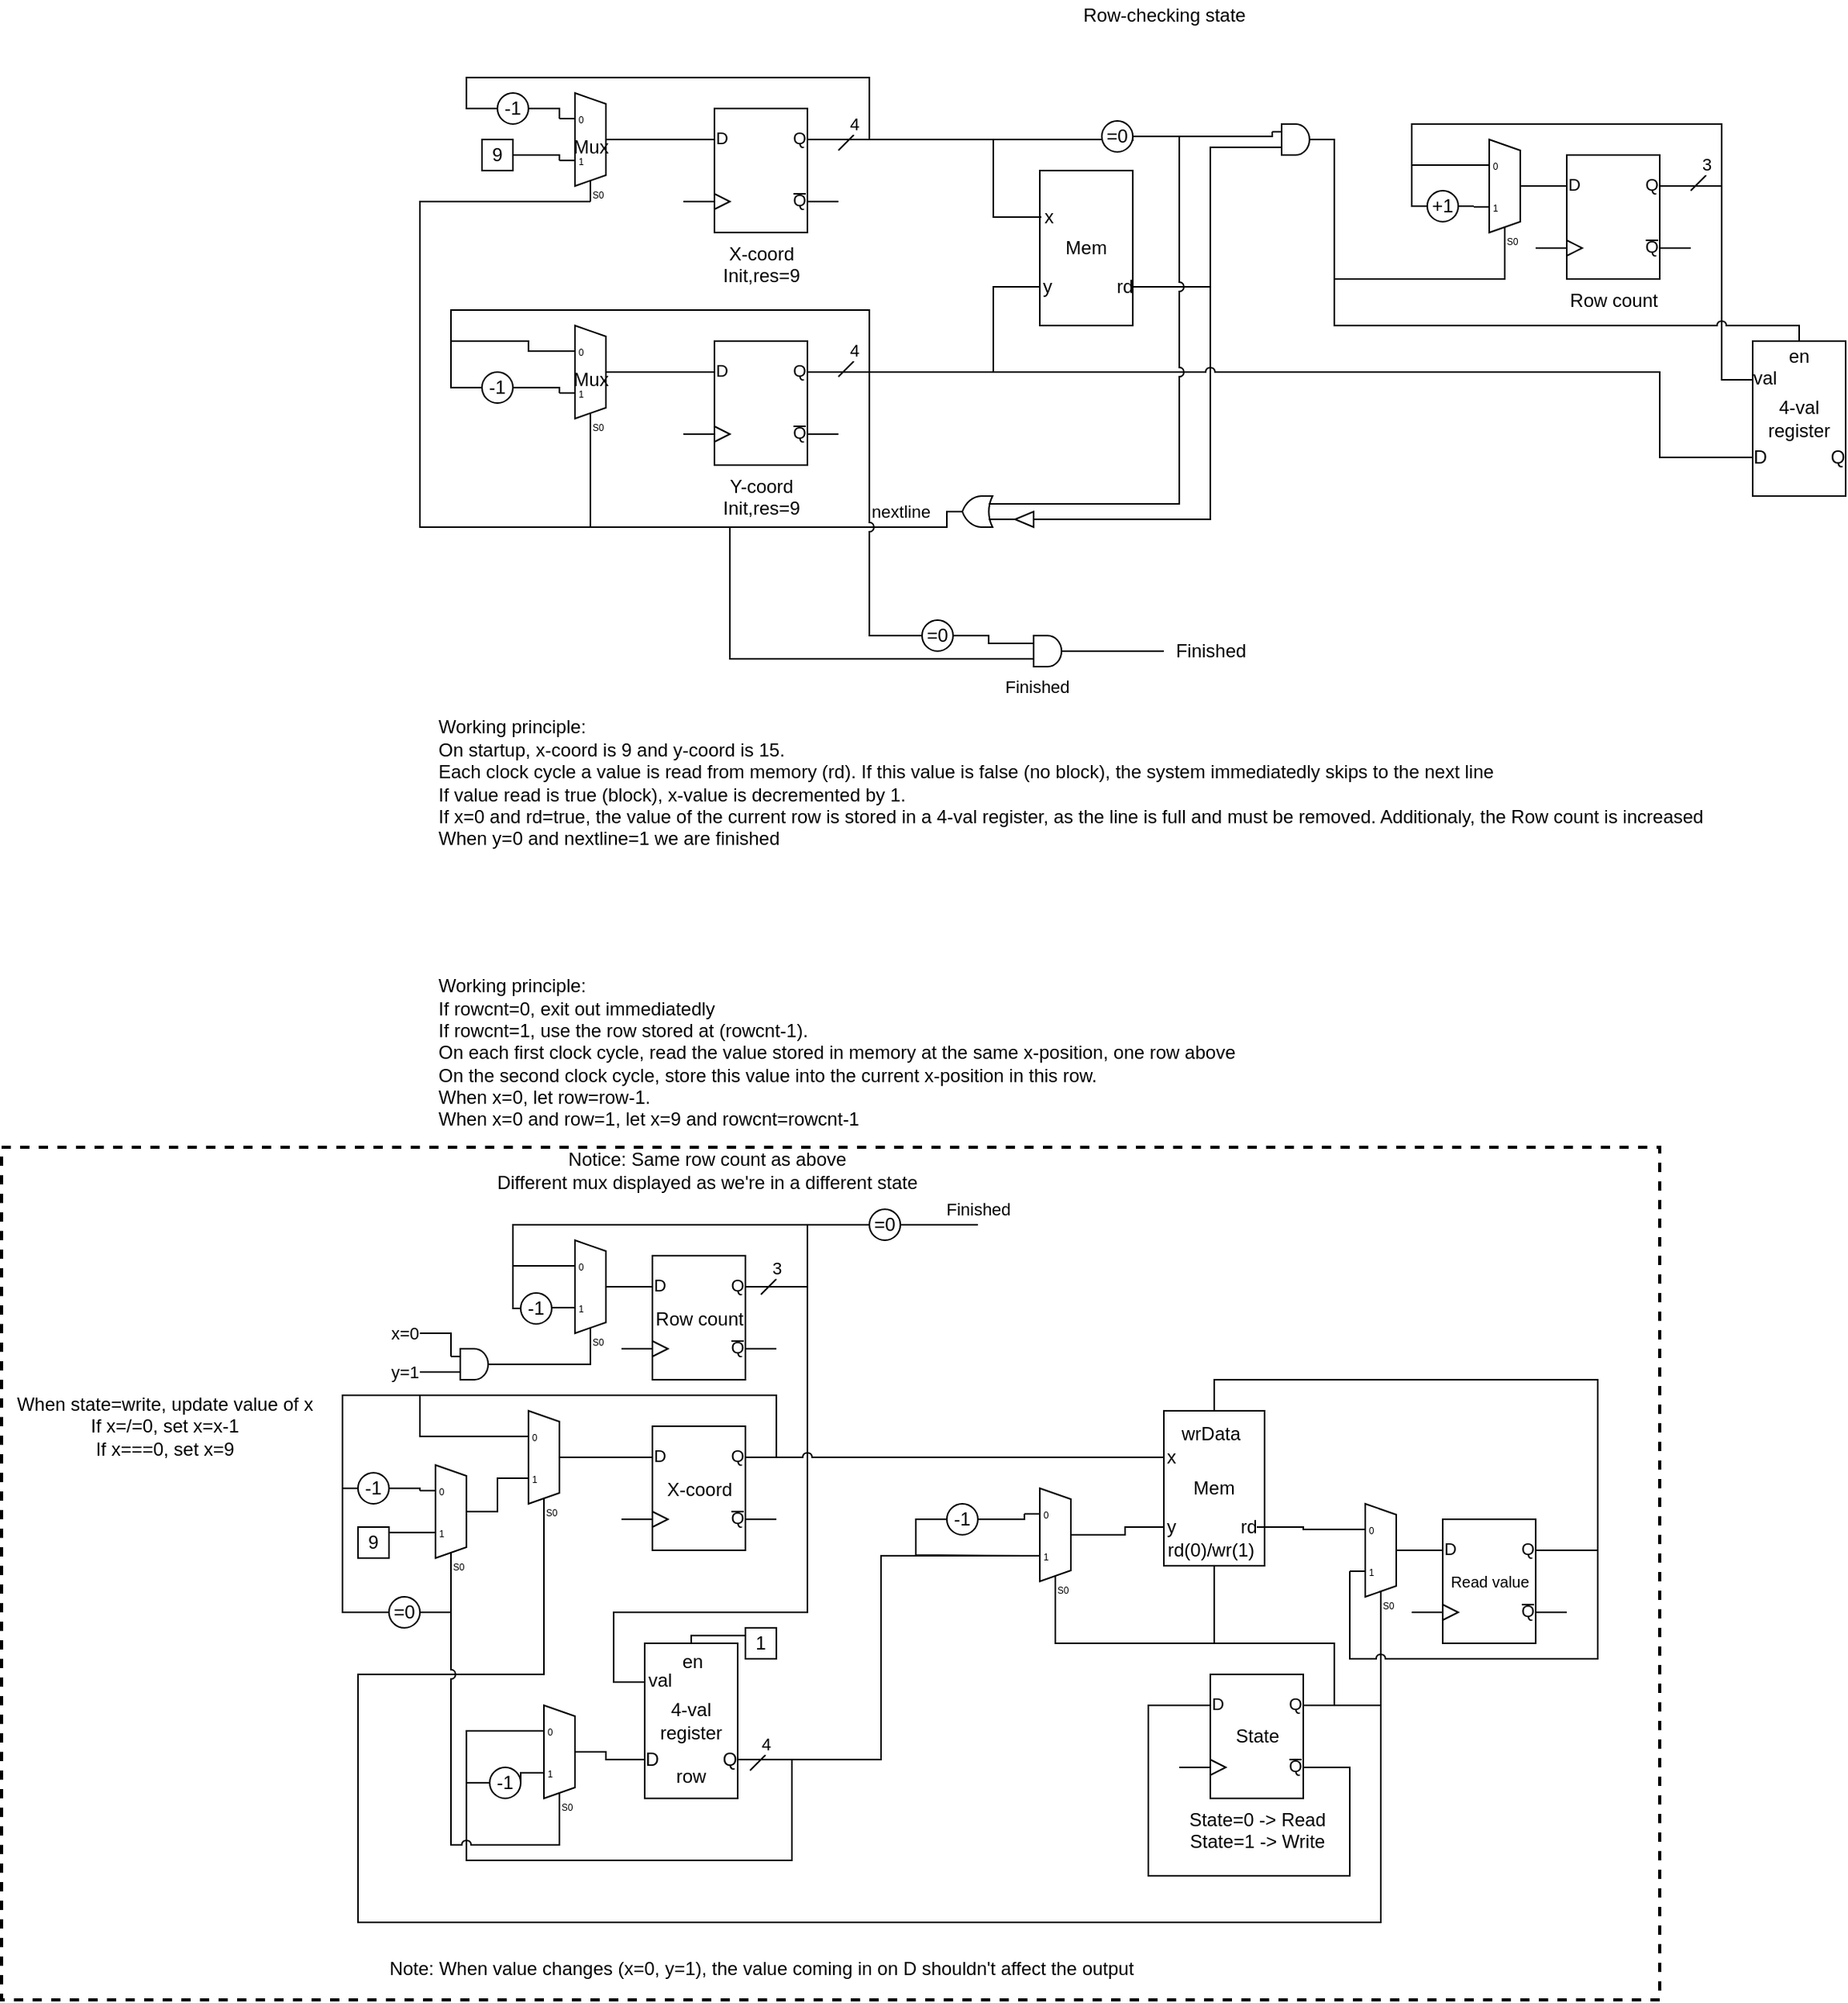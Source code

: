 <mxfile version="12.9.13" type="device"><diagram id="EBA3OA3KC44Z2E_dXiKo" name="Page-1"><mxGraphModel dx="1420" dy="370" grid="1" gridSize="10" guides="1" tooltips="1" connect="1" arrows="1" fold="1" page="1" pageScale="1" pageWidth="827" pageHeight="1169" background="none" math="0" shadow="0"><root><mxCell id="0"/><mxCell id="1" parent="0"/><mxCell id="ba6ku560ZvUNwj6pc6uE-48" style="edgeStyle=orthogonalEdgeStyle;rounded=0;orthogonalLoop=1;jettySize=auto;html=1;endArrow=none;endFill=0;entryX=1;entryY=0.5;entryDx=0;entryDy=0;exitX=0;exitY=0.5;exitDx=0;exitDy=0;jumpStyle=arc;" edge="1" parent="1" source="ba6ku560ZvUNwj6pc6uE-228" target="ba6ku560ZvUNwj6pc6uE-29"><mxGeometry relative="1" as="geometry"><mxPoint x="570" y="240" as="targetPoint"/><mxPoint x="480" y="375" as="sourcePoint"/><Array as="points"><mxPoint x="580" y="385"/><mxPoint x="580" y="235"/></Array></mxGeometry></mxCell><mxCell id="ba6ku560ZvUNwj6pc6uE-75" style="edgeStyle=orthogonalEdgeStyle;rounded=0;jumpStyle=arc;orthogonalLoop=1;jettySize=auto;html=1;exitX=0;exitY=0.5;exitDx=0;exitDy=0;entryX=1;entryY=0.25;entryDx=0;entryDy=0;entryPerimeter=0;endArrow=none;endFill=0;" edge="1" parent="1" source="ba6ku560ZvUNwj6pc6uE-106" target="ba6ku560ZvUNwj6pc6uE-2"><mxGeometry relative="1" as="geometry"><mxPoint x="710" y="290" as="sourcePoint"/><Array as="points"><mxPoint x="870" y="345"/><mxPoint x="870" y="290"/></Array></mxGeometry></mxCell><mxCell id="ba6ku560ZvUNwj6pc6uE-226" value="" style="rounded=0;whiteSpace=wrap;html=1;shadow=0;strokeColor=#000000;strokeWidth=2;fillColor=none;dashed=1;perimeterSpacing=0;" vertex="1" parent="1"><mxGeometry x="-200" y="790" width="1070" height="550" as="geometry"/></mxCell><mxCell id="ba6ku560ZvUNwj6pc6uE-214" style="edgeStyle=orthogonalEdgeStyle;rounded=0;jumpStyle=arc;orthogonalLoop=1;jettySize=auto;html=1;exitX=0;exitY=0.193;exitDx=0;exitDy=3;exitPerimeter=0;entryX=1;entryY=0.5;entryDx=0;entryDy=0;endArrow=none;endFill=0;" edge="1" parent="1" source="ba6ku560ZvUNwj6pc6uE-169" target="ba6ku560ZvUNwj6pc6uE-122"><mxGeometry relative="1" as="geometry"><Array as="points"><mxPoint x="100" y="1167"/><mxPoint x="100" y="1250"/><mxPoint x="310" y="1250"/><mxPoint x="310" y="1185"/></Array></mxGeometry></mxCell><mxCell id="ba6ku560ZvUNwj6pc6uE-109" style="edgeStyle=orthogonalEdgeStyle;rounded=0;jumpStyle=arc;orthogonalLoop=1;jettySize=auto;html=1;exitX=1;exitY=0.25;exitDx=0;exitDy=0;exitPerimeter=0;entryX=0;entryY=0.25;entryDx=0;entryDy=0;endArrow=none;endFill=0;" edge="1" parent="1" source="ba6ku560ZvUNwj6pc6uE-89" target="ba6ku560ZvUNwj6pc6uE-102"><mxGeometry relative="1" as="geometry"/></mxCell><mxCell id="ba6ku560ZvUNwj6pc6uE-11" style="edgeStyle=orthogonalEdgeStyle;rounded=0;orthogonalLoop=1;jettySize=auto;html=1;exitX=1;exitY=0.25;exitDx=0;exitDy=0;exitPerimeter=0;entryX=0;entryY=0.5;entryDx=0;entryDy=0;endArrow=none;endFill=0;" edge="1" parent="1" source="ba6ku560ZvUNwj6pc6uE-1" target="ba6ku560ZvUNwj6pc6uE-8"><mxGeometry relative="1" as="geometry"><Array as="points"><mxPoint x="360" y="140"/><mxPoint x="360" y="100"/><mxPoint x="100" y="100"/><mxPoint x="100" y="120"/></Array></mxGeometry></mxCell><mxCell id="ba6ku560ZvUNwj6pc6uE-1" value="X-coord&lt;br&gt;Init,res=9" style="verticalLabelPosition=bottom;shadow=0;dashed=0;align=center;html=1;verticalAlign=top;shape=mxgraph.electrical.logic_gates.d_type_flip-flop;" vertex="1" parent="1"><mxGeometry x="240" y="120" width="100" height="80" as="geometry"/></mxCell><mxCell id="ba6ku560ZvUNwj6pc6uE-20" style="edgeStyle=orthogonalEdgeStyle;rounded=0;orthogonalLoop=1;jettySize=auto;html=1;exitX=1;exitY=0.25;exitDx=0;exitDy=0;exitPerimeter=0;entryX=0;entryY=0.5;entryDx=0;entryDy=0;endArrow=none;endFill=0;" edge="1" parent="1" source="ba6ku560ZvUNwj6pc6uE-2" target="ba6ku560ZvUNwj6pc6uE-18"><mxGeometry relative="1" as="geometry"><Array as="points"><mxPoint x="360" y="290"/><mxPoint x="360" y="250"/><mxPoint x="90" y="250"/><mxPoint x="90" y="300"/></Array></mxGeometry></mxCell><mxCell id="ba6ku560ZvUNwj6pc6uE-2" value="Y-coord&lt;br&gt;Init,res=9" style="verticalLabelPosition=bottom;shadow=0;dashed=0;align=center;html=1;verticalAlign=top;shape=mxgraph.electrical.logic_gates.d_type_flip-flop;" vertex="1" parent="1"><mxGeometry x="240" y="270" width="100" height="80" as="geometry"/></mxCell><mxCell id="ba6ku560ZvUNwj6pc6uE-5" style="edgeStyle=orthogonalEdgeStyle;rounded=0;orthogonalLoop=1;jettySize=auto;html=1;exitX=1;exitY=0.5;exitDx=0;exitDy=-5;exitPerimeter=0;entryX=0;entryY=0.25;entryDx=0;entryDy=0;entryPerimeter=0;endArrow=none;endFill=0;" edge="1" parent="1" source="ba6ku560ZvUNwj6pc6uE-3" target="ba6ku560ZvUNwj6pc6uE-2"><mxGeometry relative="1" as="geometry"/></mxCell><mxCell id="ba6ku560ZvUNwj6pc6uE-81" style="edgeStyle=orthogonalEdgeStyle;rounded=0;jumpStyle=arc;orthogonalLoop=1;jettySize=auto;html=1;exitX=0;exitY=0.193;exitDx=0;exitDy=3;exitPerimeter=0;entryX=0;entryY=0.5;entryDx=0;entryDy=0;endArrow=none;endFill=0;" edge="1" parent="1" source="ba6ku560ZvUNwj6pc6uE-3" target="ba6ku560ZvUNwj6pc6uE-18"><mxGeometry relative="1" as="geometry"/></mxCell><mxCell id="ba6ku560ZvUNwj6pc6uE-3" value="Mux" style="shadow=0;dashed=0;align=center;html=1;strokeWidth=1;shape=mxgraph.electrical.abstract.mux2;flipV=0;" vertex="1" parent="1"><mxGeometry x="160" y="260" width="40" height="70" as="geometry"/></mxCell><mxCell id="ba6ku560ZvUNwj6pc6uE-7" style="edgeStyle=orthogonalEdgeStyle;rounded=0;orthogonalLoop=1;jettySize=auto;html=1;exitX=1;exitY=0.5;exitDx=0;exitDy=-5;exitPerimeter=0;entryX=0;entryY=0.25;entryDx=0;entryDy=0;entryPerimeter=0;endArrow=none;endFill=0;" edge="1" parent="1" source="ba6ku560ZvUNwj6pc6uE-6" target="ba6ku560ZvUNwj6pc6uE-1"><mxGeometry relative="1" as="geometry"/></mxCell><mxCell id="ba6ku560ZvUNwj6pc6uE-6" value="Mux" style="shadow=0;dashed=0;align=center;html=1;strokeWidth=1;shape=mxgraph.electrical.abstract.mux2;" vertex="1" parent="1"><mxGeometry x="160" y="110" width="40" height="70" as="geometry"/></mxCell><mxCell id="ba6ku560ZvUNwj6pc6uE-82" style="edgeStyle=orthogonalEdgeStyle;rounded=0;jumpStyle=arc;orthogonalLoop=1;jettySize=auto;html=1;exitX=1;exitY=0.5;exitDx=0;exitDy=0;entryX=0;entryY=0.193;entryDx=0;entryDy=3;entryPerimeter=0;endArrow=none;endFill=0;" edge="1" parent="1" source="ba6ku560ZvUNwj6pc6uE-8" target="ba6ku560ZvUNwj6pc6uE-6"><mxGeometry relative="1" as="geometry"/></mxCell><mxCell id="ba6ku560ZvUNwj6pc6uE-8" value="-1" style="ellipse;whiteSpace=wrap;html=1;aspect=fixed;" vertex="1" parent="1"><mxGeometry x="120" y="110" width="20" height="20" as="geometry"/></mxCell><mxCell id="ba6ku560ZvUNwj6pc6uE-83" style="edgeStyle=orthogonalEdgeStyle;rounded=0;jumpStyle=arc;orthogonalLoop=1;jettySize=auto;html=1;exitX=1;exitY=0.5;exitDx=0;exitDy=0;entryX=0;entryY=0.579;entryDx=0;entryDy=3;entryPerimeter=0;endArrow=none;endFill=0;" edge="1" parent="1" source="ba6ku560ZvUNwj6pc6uE-13" target="ba6ku560ZvUNwj6pc6uE-6"><mxGeometry relative="1" as="geometry"/></mxCell><mxCell id="ba6ku560ZvUNwj6pc6uE-13" value="9" style="whiteSpace=wrap;html=1;aspect=fixed;" vertex="1" parent="1"><mxGeometry x="110" y="140" width="20" height="20" as="geometry"/></mxCell><mxCell id="ba6ku560ZvUNwj6pc6uE-17" value="4" style="endArrow=none;html=1;" edge="1" parent="1"><mxGeometry x="1" y="7" width="50" height="50" relative="1" as="geometry"><mxPoint x="340" y="147" as="sourcePoint"/><mxPoint x="350" y="137" as="targetPoint"/><Array as="points"><mxPoint x="350" y="137"/></Array><mxPoint y="-7" as="offset"/></mxGeometry></mxCell><mxCell id="ba6ku560ZvUNwj6pc6uE-19" style="edgeStyle=orthogonalEdgeStyle;rounded=0;orthogonalLoop=1;jettySize=auto;html=1;exitX=1;exitY=0.5;exitDx=0;exitDy=0;endArrow=none;endFill=0;entryX=0;entryY=0.579;entryDx=0;entryDy=3;entryPerimeter=0;" edge="1" parent="1" source="ba6ku560ZvUNwj6pc6uE-18" target="ba6ku560ZvUNwj6pc6uE-3"><mxGeometry relative="1" as="geometry"><mxPoint x="160" y="300" as="targetPoint"/></mxGeometry></mxCell><mxCell id="ba6ku560ZvUNwj6pc6uE-18" value="-1" style="ellipse;whiteSpace=wrap;html=1;aspect=fixed;" vertex="1" parent="1"><mxGeometry x="110" y="290" width="20" height="20" as="geometry"/></mxCell><mxCell id="ba6ku560ZvUNwj6pc6uE-23" value="Mem" style="rounded=0;whiteSpace=wrap;html=1;container=1;" vertex="1" parent="1"><mxGeometry x="470" y="160" width="60" height="100" as="geometry"/></mxCell><mxCell id="ba6ku560ZvUNwj6pc6uE-40" value="" style="edgeStyle=orthogonalEdgeStyle;rounded=0;orthogonalLoop=1;jettySize=auto;html=1;endArrow=none;endFill=0;" edge="1" parent="ba6ku560ZvUNwj6pc6uE-23" source="ba6ku560ZvUNwj6pc6uE-27"><mxGeometry relative="1" as="geometry"><mxPoint x="-110" y="-20" as="targetPoint"/><Array as="points"><mxPoint x="-30" y="30"/><mxPoint x="-30" y="-20"/></Array></mxGeometry></mxCell><mxCell id="ba6ku560ZvUNwj6pc6uE-27" value="x" style="text;html=1;strokeColor=none;fillColor=none;align=center;verticalAlign=middle;whiteSpace=wrap;rounded=0;" vertex="1" parent="ba6ku560ZvUNwj6pc6uE-23"><mxGeometry x="1" y="20" width="10" height="20" as="geometry"/></mxCell><mxCell id="ba6ku560ZvUNwj6pc6uE-38" value="" style="edgeStyle=orthogonalEdgeStyle;rounded=0;orthogonalLoop=1;jettySize=auto;html=1;endArrow=none;endFill=0;" edge="1" parent="ba6ku560ZvUNwj6pc6uE-23" source="ba6ku560ZvUNwj6pc6uE-28"><mxGeometry relative="1" as="geometry"><mxPoint x="-110" y="130" as="targetPoint"/><Array as="points"><mxPoint x="-30" y="75"/><mxPoint x="-30" y="130"/></Array></mxGeometry></mxCell><mxCell id="ba6ku560ZvUNwj6pc6uE-28" value="y" style="text;html=1;strokeColor=none;fillColor=none;align=center;verticalAlign=middle;whiteSpace=wrap;rounded=0;" vertex="1" parent="ba6ku560ZvUNwj6pc6uE-23"><mxGeometry y="65" width="10" height="20" as="geometry"/></mxCell><mxCell id="ba6ku560ZvUNwj6pc6uE-29" value="rd" style="text;html=1;strokeColor=none;fillColor=none;align=center;verticalAlign=middle;whiteSpace=wrap;rounded=0;" vertex="1" parent="ba6ku560ZvUNwj6pc6uE-23"><mxGeometry x="50" y="65" width="10" height="20" as="geometry"/></mxCell><mxCell id="ba6ku560ZvUNwj6pc6uE-42" style="edgeStyle=orthogonalEdgeStyle;rounded=0;orthogonalLoop=1;jettySize=auto;html=1;exitX=0;exitY=0.5;exitDx=0;exitDy=0;endArrow=none;endFill=0;" edge="1" parent="1"><mxGeometry relative="1" as="geometry"><mxPoint x="440" y="152" as="targetPoint"/><mxPoint x="510" y="140" as="sourcePoint"/><Array as="points"><mxPoint x="440" y="140"/></Array></mxGeometry></mxCell><mxCell id="ba6ku560ZvUNwj6pc6uE-44" style="edgeStyle=orthogonalEdgeStyle;rounded=0;orthogonalLoop=1;jettySize=auto;html=1;exitX=1;exitY=0.5;exitDx=0;exitDy=0;entryX=0;entryY=0.25;entryDx=0;entryDy=0;entryPerimeter=0;endArrow=none;endFill=0;" edge="1" parent="1" target="ba6ku560ZvUNwj6pc6uE-43"><mxGeometry relative="1" as="geometry"><mxPoint x="530" y="141" as="sourcePoint"/><mxPoint x="620" y="138" as="targetPoint"/><Array as="points"><mxPoint x="530" y="138"/><mxPoint x="620" y="138"/></Array></mxGeometry></mxCell><mxCell id="ba6ku560ZvUNwj6pc6uE-41" value="=0" style="ellipse;whiteSpace=wrap;html=1;aspect=fixed;" vertex="1" parent="1"><mxGeometry x="510" y="128" width="20" height="20" as="geometry"/></mxCell><mxCell id="ba6ku560ZvUNwj6pc6uE-43" value="" style="verticalLabelPosition=bottom;shadow=0;dashed=0;align=center;html=1;verticalAlign=top;shape=mxgraph.electrical.logic_gates.logic_gate;operation=and;" vertex="1" parent="1"><mxGeometry x="620" y="130" width="30" height="20" as="geometry"/></mxCell><mxCell id="ba6ku560ZvUNwj6pc6uE-65" style="edgeStyle=orthogonalEdgeStyle;rounded=0;orthogonalLoop=1;jettySize=auto;html=1;exitX=1;exitY=0.5;exitDx=0;exitDy=0;entryX=0.25;entryY=1;entryDx=10;entryDy=0;entryPerimeter=0;endArrow=none;endFill=0;" edge="1" parent="1" target="ba6ku560ZvUNwj6pc6uE-3"><mxGeometry relative="1" as="geometry"><mxPoint x="410" y="380.0" as="sourcePoint"/><Array as="points"><mxPoint x="410" y="390"/><mxPoint x="180" y="390"/></Array></mxGeometry></mxCell><mxCell id="ba6ku560ZvUNwj6pc6uE-66" value="nextline&lt;br&gt;" style="edgeStyle=orthogonalEdgeStyle;rounded=0;orthogonalLoop=1;jettySize=auto;html=1;exitX=1;exitY=0.5;exitDx=0;exitDy=0;entryX=0.25;entryY=1;entryDx=10;entryDy=0;entryPerimeter=0;endArrow=none;endFill=0;" edge="1" parent="1" target="ba6ku560ZvUNwj6pc6uE-6"><mxGeometry x="-0.88" y="-10" relative="1" as="geometry"><mxPoint x="410" y="380.0" as="sourcePoint"/><Array as="points"><mxPoint x="410" y="390"/><mxPoint x="70" y="390"/><mxPoint x="70" y="180"/></Array><mxPoint as="offset"/></mxGeometry></mxCell><mxCell id="ba6ku560ZvUNwj6pc6uE-72" style="edgeStyle=orthogonalEdgeStyle;rounded=0;orthogonalLoop=1;jettySize=auto;html=1;exitX=1;exitY=0.5;exitDx=0;exitDy=0;entryX=0;entryY=0.25;entryDx=0;entryDy=0;entryPerimeter=0;endArrow=none;endFill=0;" edge="1" parent="1" source="ba6ku560ZvUNwj6pc6uE-67" target="ba6ku560ZvUNwj6pc6uE-71"><mxGeometry relative="1" as="geometry"/></mxCell><mxCell id="ba6ku560ZvUNwj6pc6uE-74" style="edgeStyle=orthogonalEdgeStyle;rounded=0;orthogonalLoop=1;jettySize=auto;html=1;exitX=0;exitY=0.5;exitDx=0;exitDy=0;endArrow=none;endFill=0;jumpStyle=arc;" edge="1" parent="1" source="ba6ku560ZvUNwj6pc6uE-67"><mxGeometry relative="1" as="geometry"><mxPoint x="340" y="290" as="targetPoint"/><Array as="points"><mxPoint x="360" y="460"/><mxPoint x="360" y="290"/></Array></mxGeometry></mxCell><mxCell id="ba6ku560ZvUNwj6pc6uE-67" value="=0" style="ellipse;whiteSpace=wrap;html=1;aspect=fixed;" vertex="1" parent="1"><mxGeometry x="394" y="450" width="20" height="20" as="geometry"/></mxCell><mxCell id="ba6ku560ZvUNwj6pc6uE-73" style="edgeStyle=orthogonalEdgeStyle;rounded=0;orthogonalLoop=1;jettySize=auto;html=1;exitX=0;exitY=0.75;exitDx=0;exitDy=0;entryX=1;entryY=0.5;entryDx=0;entryDy=0;endArrow=none;endFill=0;exitPerimeter=0;entryPerimeter=0;" edge="1" parent="1" source="ba6ku560ZvUNwj6pc6uE-71" target="ba6ku560ZvUNwj6pc6uE-227"><mxGeometry relative="1" as="geometry"><mxPoint x="440" y="475.0" as="sourcePoint"/><mxPoint x="410" y="380.0" as="targetPoint"/><Array as="points"><mxPoint x="270" y="475"/><mxPoint x="270" y="390"/><mxPoint x="410" y="390"/><mxPoint x="410" y="380"/></Array></mxGeometry></mxCell><mxCell id="ba6ku560ZvUNwj6pc6uE-77" style="edgeStyle=orthogonalEdgeStyle;rounded=0;jumpStyle=arc;orthogonalLoop=1;jettySize=auto;html=1;exitX=1;exitY=0.5;exitDx=0;exitDy=0;exitPerimeter=0;endArrow=none;endFill=0;" edge="1" parent="1" source="ba6ku560ZvUNwj6pc6uE-71"><mxGeometry relative="1" as="geometry"><mxPoint x="550" y="470" as="targetPoint"/></mxGeometry></mxCell><mxCell id="ba6ku560ZvUNwj6pc6uE-71" value="" style="verticalLabelPosition=bottom;shadow=0;dashed=0;align=center;html=1;verticalAlign=top;shape=mxgraph.electrical.logic_gates.logic_gate;operation=and;" vertex="1" parent="1"><mxGeometry x="460" y="460" width="30" height="20" as="geometry"/></mxCell><mxCell id="ba6ku560ZvUNwj6pc6uE-76" value="Working principle:&lt;br&gt;On startup, x-coord is 9 and y-coord is 15.&lt;br&gt;&lt;div&gt;&lt;span&gt;Each clock cycle a value is read from memory (rd). If this value is false (no block), the system immediatedly skips to the next line&lt;/span&gt;&lt;/div&gt;&lt;div&gt;&lt;span&gt;If value read is true (block), x-value is decremented by 1.&lt;/span&gt;&lt;/div&gt;&lt;div&gt;&lt;span&gt;If x=0 and rd=true, the value of the current row is stored in a 4-val register, as the line is full and must be removed. Additionaly, the Row count is increased&lt;/span&gt;&lt;/div&gt;&lt;div&gt;&lt;span&gt;When y=0 and nextline=1 we are finished&lt;/span&gt;&lt;/div&gt;" style="text;html=1;align=left;verticalAlign=middle;resizable=0;points=[];autosize=1;" vertex="1" parent="1"><mxGeometry x="80" y="510" width="830" height="90" as="geometry"/></mxCell><mxCell id="ba6ku560ZvUNwj6pc6uE-78" value="Finished" style="text;html=1;align=center;verticalAlign=middle;resizable=0;points=[];autosize=1;" vertex="1" parent="1"><mxGeometry x="550" y="460" width="60" height="20" as="geometry"/></mxCell><mxCell id="ba6ku560ZvUNwj6pc6uE-84" value="Working principle:&lt;br&gt;If rowcnt=0, exit out immediatedly&lt;br&gt;If rowcnt=1, use the row stored at (rowcnt-1).&lt;br&gt;On each first clock cycle, read the value stored in memory at the same x-position, one row above&lt;br&gt;On the second clock cycle, store this value into the current x-position in this row.&lt;br&gt;When x=0, let row=row-1.&amp;nbsp;&lt;br&gt;When x=0 and row=1, let x=9 and rowcnt=rowcnt-1" style="text;html=1;align=left;verticalAlign=middle;resizable=0;points=[];autosize=1;" vertex="1" parent="1"><mxGeometry x="80" y="679" width="530" height="100" as="geometry"/></mxCell><mxCell id="ba6ku560ZvUNwj6pc6uE-96" style="edgeStyle=orthogonalEdgeStyle;rounded=0;jumpStyle=arc;orthogonalLoop=1;jettySize=auto;html=1;exitX=1;exitY=0.25;exitDx=0;exitDy=0;exitPerimeter=0;entryX=0;entryY=0.193;entryDx=0;entryDy=3;entryPerimeter=0;endArrow=none;endFill=0;" edge="1" parent="1" source="ba6ku560ZvUNwj6pc6uE-89" target="ba6ku560ZvUNwj6pc6uE-92"><mxGeometry relative="1" as="geometry"><Array as="points"><mxPoint x="910" y="170"/><mxPoint x="910" y="130"/><mxPoint x="710" y="130"/><mxPoint x="710" y="157"/></Array></mxGeometry></mxCell><mxCell id="ba6ku560ZvUNwj6pc6uE-89" value="Row count" style="verticalLabelPosition=bottom;shadow=0;dashed=0;align=center;html=1;verticalAlign=top;shape=mxgraph.electrical.logic_gates.d_type_flip-flop;" vertex="1" parent="1"><mxGeometry x="790" y="150" width="100" height="80" as="geometry"/></mxCell><mxCell id="ba6ku560ZvUNwj6pc6uE-94" style="edgeStyle=orthogonalEdgeStyle;rounded=0;jumpStyle=arc;orthogonalLoop=1;jettySize=auto;html=1;exitX=1;exitY=0.5;exitDx=0;exitDy=-5;exitPerimeter=0;entryX=0;entryY=0.25;entryDx=0;entryDy=0;entryPerimeter=0;endArrow=none;endFill=0;" edge="1" parent="1" source="ba6ku560ZvUNwj6pc6uE-92" target="ba6ku560ZvUNwj6pc6uE-89"><mxGeometry relative="1" as="geometry"/></mxCell><mxCell id="ba6ku560ZvUNwj6pc6uE-95" style="edgeStyle=orthogonalEdgeStyle;rounded=0;jumpStyle=arc;orthogonalLoop=1;jettySize=auto;html=1;exitX=0.25;exitY=1;exitDx=10;exitDy=0;exitPerimeter=0;entryX=1;entryY=0.5;entryDx=0;entryDy=0;entryPerimeter=0;endArrow=none;endFill=0;" edge="1" parent="1" source="ba6ku560ZvUNwj6pc6uE-92" target="ba6ku560ZvUNwj6pc6uE-43"><mxGeometry relative="1" as="geometry"><Array as="points"><mxPoint x="770" y="230"/><mxPoint x="660" y="230"/><mxPoint x="660" y="140"/></Array></mxGeometry></mxCell><mxCell id="ba6ku560ZvUNwj6pc6uE-100" style="edgeStyle=orthogonalEdgeStyle;rounded=0;jumpStyle=arc;orthogonalLoop=1;jettySize=auto;html=1;exitX=0;exitY=0.193;exitDx=0;exitDy=3;exitPerimeter=0;entryX=0;entryY=0.5;entryDx=0;entryDy=0;endArrow=none;endFill=0;" edge="1" parent="1" source="ba6ku560ZvUNwj6pc6uE-92" target="ba6ku560ZvUNwj6pc6uE-97"><mxGeometry relative="1" as="geometry"><Array as="points"><mxPoint x="710" y="157"/><mxPoint x="710" y="183"/></Array></mxGeometry></mxCell><mxCell id="ba6ku560ZvUNwj6pc6uE-92" value="" style="shadow=0;dashed=0;align=center;html=1;strokeWidth=1;shape=mxgraph.electrical.abstract.mux2;" vertex="1" parent="1"><mxGeometry x="750" y="140" width="40" height="70" as="geometry"/></mxCell><mxCell id="ba6ku560ZvUNwj6pc6uE-98" style="edgeStyle=orthogonalEdgeStyle;rounded=0;jumpStyle=arc;orthogonalLoop=1;jettySize=auto;html=1;exitX=1;exitY=0.5;exitDx=0;exitDy=0;entryX=0;entryY=0.579;entryDx=0;entryDy=3;entryPerimeter=0;endArrow=none;endFill=0;" edge="1" parent="1" source="ba6ku560ZvUNwj6pc6uE-97" target="ba6ku560ZvUNwj6pc6uE-92"><mxGeometry relative="1" as="geometry"/></mxCell><mxCell id="ba6ku560ZvUNwj6pc6uE-97" value="+1" style="ellipse;whiteSpace=wrap;html=1;aspect=fixed;" vertex="1" parent="1"><mxGeometry x="720" y="173" width="20" height="20" as="geometry"/></mxCell><mxCell id="ba6ku560ZvUNwj6pc6uE-102" value="4-val register" style="rounded=0;whiteSpace=wrap;html=1;container=1;" vertex="1" parent="1"><mxGeometry x="930" y="270" width="60" height="100" as="geometry"/></mxCell><mxCell id="ba6ku560ZvUNwj6pc6uE-104" value="val" style="text;html=1;strokeColor=none;fillColor=none;align=center;verticalAlign=middle;whiteSpace=wrap;rounded=0;" vertex="1" parent="ba6ku560ZvUNwj6pc6uE-102"><mxGeometry x="3" y="14" width="10" height="20" as="geometry"/></mxCell><mxCell id="ba6ku560ZvUNwj6pc6uE-106" value="D" style="text;html=1;strokeColor=none;fillColor=none;align=center;verticalAlign=middle;whiteSpace=wrap;rounded=0;" vertex="1" parent="ba6ku560ZvUNwj6pc6uE-102"><mxGeometry y="65" width="10" height="20" as="geometry"/></mxCell><mxCell id="ba6ku560ZvUNwj6pc6uE-107" value="Q" style="text;html=1;strokeColor=none;fillColor=none;align=center;verticalAlign=middle;whiteSpace=wrap;rounded=0;" vertex="1" parent="ba6ku560ZvUNwj6pc6uE-102"><mxGeometry x="50" y="65" width="10" height="20" as="geometry"/></mxCell><mxCell id="ba6ku560ZvUNwj6pc6uE-108" value="en" style="text;html=1;strokeColor=none;fillColor=none;align=center;verticalAlign=middle;whiteSpace=wrap;rounded=0;" vertex="1" parent="ba6ku560ZvUNwj6pc6uE-102"><mxGeometry x="25" width="10" height="20" as="geometry"/></mxCell><mxCell id="ba6ku560ZvUNwj6pc6uE-110" value="4" style="endArrow=none;html=1;" edge="1" parent="1"><mxGeometry x="1" y="7" width="50" height="50" relative="1" as="geometry"><mxPoint x="340" y="293" as="sourcePoint"/><mxPoint x="350" y="283" as="targetPoint"/><Array as="points"><mxPoint x="350" y="283"/></Array><mxPoint y="-7" as="offset"/></mxGeometry></mxCell><mxCell id="ba6ku560ZvUNwj6pc6uE-112" value="3" style="endArrow=none;html=1;" edge="1" parent="1"><mxGeometry x="1" y="7" width="50" height="50" relative="1" as="geometry"><mxPoint x="890" y="173" as="sourcePoint"/><mxPoint x="900" y="163" as="targetPoint"/><Array as="points"><mxPoint x="900" y="163"/></Array><mxPoint y="-7" as="offset"/></mxGeometry></mxCell><mxCell id="ba6ku560ZvUNwj6pc6uE-60" style="edgeStyle=orthogonalEdgeStyle;rounded=0;orthogonalLoop=1;jettySize=auto;html=1;exitX=1;exitY=0.5;exitDx=0;exitDy=0;exitPerimeter=0;entryX=0.5;entryY=0;entryDx=0;entryDy=0;endArrow=none;endFill=0;jumpStyle=arc;" edge="1" parent="1" source="ba6ku560ZvUNwj6pc6uE-43" target="ba6ku560ZvUNwj6pc6uE-102"><mxGeometry relative="1" as="geometry"><mxPoint x="710" y="330" as="targetPoint"/><Array as="points"><mxPoint x="660" y="140"/><mxPoint x="660" y="260"/><mxPoint x="960" y="260"/></Array></mxGeometry></mxCell><mxCell id="ba6ku560ZvUNwj6pc6uE-164" style="edgeStyle=orthogonalEdgeStyle;rounded=0;jumpStyle=arc;orthogonalLoop=1;jettySize=auto;html=1;exitX=0;exitY=0.25;exitDx=0;exitDy=0;entryX=1;entryY=0.25;entryDx=0;entryDy=0;entryPerimeter=0;endArrow=none;endFill=0;" edge="1" parent="1" source="ba6ku560ZvUNwj6pc6uE-119" target="ba6ku560ZvUNwj6pc6uE-158"><mxGeometry relative="1" as="geometry"><Array as="points"><mxPoint x="195" y="1135"/><mxPoint x="195" y="1090"/><mxPoint x="320" y="1090"/><mxPoint x="320" y="880"/></Array></mxGeometry></mxCell><mxCell id="ba6ku560ZvUNwj6pc6uE-170" style="edgeStyle=orthogonalEdgeStyle;rounded=0;jumpStyle=arc;orthogonalLoop=1;jettySize=auto;html=1;exitX=0.5;exitY=0;exitDx=0;exitDy=0;entryX=0;entryY=0.25;entryDx=0;entryDy=0;endArrow=none;endFill=0;" edge="1" parent="1" source="ba6ku560ZvUNwj6pc6uE-119" target="ba6ku560ZvUNwj6pc6uE-165"><mxGeometry relative="1" as="geometry"><Array as="points"><mxPoint x="245" y="1105"/></Array></mxGeometry></mxCell><mxCell id="ba6ku560ZvUNwj6pc6uE-187" style="edgeStyle=orthogonalEdgeStyle;rounded=0;jumpStyle=arc;orthogonalLoop=1;jettySize=auto;html=1;exitX=1;exitY=0.75;exitDx=0;exitDy=0;entryX=0;entryY=0.579;entryDx=0;entryDy=3;entryPerimeter=0;endArrow=none;endFill=0;" edge="1" parent="1" source="ba6ku560ZvUNwj6pc6uE-119" target="ba6ku560ZvUNwj6pc6uE-180"><mxGeometry relative="1" as="geometry"/></mxCell><mxCell id="ba6ku560ZvUNwj6pc6uE-119" value="&lt;br&gt;&lt;br&gt;4-val register&lt;br&gt;&lt;br&gt;row" style="rounded=0;whiteSpace=wrap;html=1;container=1;" vertex="1" parent="1"><mxGeometry x="215" y="1110" width="60" height="100" as="geometry"/></mxCell><mxCell id="ba6ku560ZvUNwj6pc6uE-120" value="val" style="text;html=1;strokeColor=none;fillColor=none;align=center;verticalAlign=middle;whiteSpace=wrap;rounded=0;" vertex="1" parent="ba6ku560ZvUNwj6pc6uE-119"><mxGeometry x="5" y="14" width="10" height="20" as="geometry"/></mxCell><mxCell id="ba6ku560ZvUNwj6pc6uE-121" value="D" style="text;html=1;strokeColor=none;fillColor=none;align=center;verticalAlign=middle;whiteSpace=wrap;rounded=0;" vertex="1" parent="ba6ku560ZvUNwj6pc6uE-119"><mxGeometry y="65" width="10" height="20" as="geometry"/></mxCell><mxCell id="ba6ku560ZvUNwj6pc6uE-122" value="Q" style="text;html=1;strokeColor=none;fillColor=none;align=center;verticalAlign=middle;whiteSpace=wrap;rounded=0;" vertex="1" parent="ba6ku560ZvUNwj6pc6uE-119"><mxGeometry x="50" y="65" width="10" height="20" as="geometry"/></mxCell><mxCell id="ba6ku560ZvUNwj6pc6uE-123" value="en" style="text;html=1;strokeColor=none;fillColor=none;align=center;verticalAlign=middle;whiteSpace=wrap;rounded=0;" vertex="1" parent="ba6ku560ZvUNwj6pc6uE-119"><mxGeometry x="26" y="2" width="10" height="20" as="geometry"/></mxCell><mxCell id="ba6ku560ZvUNwj6pc6uE-163" value="4" style="endArrow=none;html=1;" edge="1" parent="ba6ku560ZvUNwj6pc6uE-119"><mxGeometry x="1" y="7" width="50" height="50" relative="1" as="geometry"><mxPoint x="68" y="82" as="sourcePoint"/><mxPoint x="78" y="72" as="targetPoint"/><Array as="points"><mxPoint x="78" y="72"/></Array><mxPoint y="-7" as="offset"/></mxGeometry></mxCell><mxCell id="ba6ku560ZvUNwj6pc6uE-131" style="edgeStyle=orthogonalEdgeStyle;rounded=0;jumpStyle=arc;orthogonalLoop=1;jettySize=auto;html=1;exitX=1;exitY=0.25;exitDx=0;exitDy=0;exitPerimeter=0;entryX=0;entryY=0.193;entryDx=0;entryDy=3;entryPerimeter=0;endArrow=none;endFill=0;" edge="1" parent="1" target="ba6ku560ZvUNwj6pc6uE-130"><mxGeometry relative="1" as="geometry"><mxPoint x="300.0" y="880" as="sourcePoint"/><Array as="points"><mxPoint x="320" y="880"/><mxPoint x="320" y="840"/><mxPoint x="130" y="840"/><mxPoint x="130" y="867"/></Array></mxGeometry></mxCell><mxCell id="ba6ku560ZvUNwj6pc6uE-128" value="Row-checking state" style="text;html=1;align=center;verticalAlign=middle;resizable=0;points=[];autosize=1;" vertex="1" parent="1"><mxGeometry x="490" y="50" width="120" height="20" as="geometry"/></mxCell><mxCell id="ba6ku560ZvUNwj6pc6uE-129" value="Notice: Same row count as above&lt;br&gt;Different mux displayed as we're in a different state" style="text;html=1;align=center;verticalAlign=middle;resizable=0;points=[];autosize=1;" vertex="1" parent="1"><mxGeometry x="110" y="790" width="290" height="30" as="geometry"/></mxCell><mxCell id="ba6ku560ZvUNwj6pc6uE-133" style="edgeStyle=orthogonalEdgeStyle;rounded=0;jumpStyle=arc;orthogonalLoop=1;jettySize=auto;html=1;exitX=0;exitY=0.579;exitDx=0;exitDy=3;exitPerimeter=0;entryX=1;entryY=0.5;entryDx=0;entryDy=0;endArrow=none;endFill=0;" edge="1" parent="1" source="ba6ku560ZvUNwj6pc6uE-130" target="ba6ku560ZvUNwj6pc6uE-132"><mxGeometry relative="1" as="geometry"/></mxCell><mxCell id="ba6ku560ZvUNwj6pc6uE-221" style="edgeStyle=orthogonalEdgeStyle;rounded=0;jumpStyle=arc;orthogonalLoop=1;jettySize=auto;html=1;exitX=0.25;exitY=1;exitDx=10;exitDy=0;exitPerimeter=0;entryX=1;entryY=0.5;entryDx=0;entryDy=0;entryPerimeter=0;endArrow=none;endFill=0;" edge="1" parent="1" source="ba6ku560ZvUNwj6pc6uE-130" target="ba6ku560ZvUNwj6pc6uE-220"><mxGeometry relative="1" as="geometry"><Array as="points"><mxPoint x="180" y="930"/></Array></mxGeometry></mxCell><mxCell id="ba6ku560ZvUNwj6pc6uE-130" value="" style="shadow=0;dashed=0;align=center;html=1;strokeWidth=1;shape=mxgraph.electrical.abstract.mux2;" vertex="1" parent="1"><mxGeometry x="160" y="850" width="40" height="70" as="geometry"/></mxCell><mxCell id="ba6ku560ZvUNwj6pc6uE-134" style="edgeStyle=orthogonalEdgeStyle;rounded=0;jumpStyle=arc;orthogonalLoop=1;jettySize=auto;html=1;exitX=0;exitY=0.5;exitDx=0;exitDy=0;entryX=0;entryY=0.193;entryDx=0;entryDy=3;entryPerimeter=0;endArrow=none;endFill=0;" edge="1" parent="1" source="ba6ku560ZvUNwj6pc6uE-132" target="ba6ku560ZvUNwj6pc6uE-130"><mxGeometry relative="1" as="geometry"><Array as="points"><mxPoint x="130" y="894"/><mxPoint x="130" y="867"/></Array></mxGeometry></mxCell><mxCell id="ba6ku560ZvUNwj6pc6uE-132" value="-1" style="ellipse;whiteSpace=wrap;html=1;aspect=fixed;shadow=0;strokeWidth=1;fillColor=none;" vertex="1" parent="1"><mxGeometry x="135" y="884" width="20" height="20" as="geometry"/></mxCell><mxCell id="ba6ku560ZvUNwj6pc6uE-176" style="edgeStyle=orthogonalEdgeStyle;rounded=0;jumpStyle=arc;orthogonalLoop=1;jettySize=auto;html=1;exitX=1;exitY=0.25;exitDx=0;exitDy=0;exitPerimeter=0;entryX=0.25;entryY=1;entryDx=10;entryDy=0;entryPerimeter=0;endArrow=none;endFill=0;" edge="1" parent="1" source="ba6ku560ZvUNwj6pc6uE-140" target="ba6ku560ZvUNwj6pc6uE-174"><mxGeometry relative="1" as="geometry"/></mxCell><mxCell id="ba6ku560ZvUNwj6pc6uE-140" value="State=0 -&amp;gt; Read&lt;br&gt;State=1 -&amp;gt; Write" style="verticalLabelPosition=bottom;shadow=0;dashed=0;align=center;html=1;verticalAlign=top;shape=mxgraph.electrical.logic_gates.d_type_flip-flop;strokeWidth=1;fillColor=#ffffff;container=1;" vertex="1" parent="1"><mxGeometry x="560" y="1130" width="100" height="80" as="geometry"/></mxCell><mxCell id="ba6ku560ZvUNwj6pc6uE-145" value="State" style="text;html=1;align=center;verticalAlign=middle;resizable=0;points=[];autosize=1;" vertex="1" parent="ba6ku560ZvUNwj6pc6uE-140"><mxGeometry x="30" y="30" width="40" height="20" as="geometry"/></mxCell><mxCell id="ba6ku560ZvUNwj6pc6uE-185" style="edgeStyle=orthogonalEdgeStyle;rounded=0;jumpStyle=arc;orthogonalLoop=1;jettySize=auto;html=1;exitX=1;exitY=0.25;exitDx=0;exitDy=0;exitPerimeter=0;entryX=0.5;entryY=0;entryDx=0;entryDy=0;endArrow=none;endFill=0;" edge="1" parent="1" source="ba6ku560ZvUNwj6pc6uE-146" target="ba6ku560ZvUNwj6pc6uE-150"><mxGeometry relative="1" as="geometry"/></mxCell><mxCell id="ba6ku560ZvUNwj6pc6uE-146" value="" style="verticalLabelPosition=bottom;shadow=0;dashed=0;align=center;html=1;verticalAlign=top;shape=mxgraph.electrical.logic_gates.d_type_flip-flop;strokeWidth=1;fillColor=#ffffff;container=1;" vertex="1" parent="1"><mxGeometry x="710" y="1030" width="100" height="80" as="geometry"/></mxCell><mxCell id="ba6ku560ZvUNwj6pc6uE-147" value="&lt;font style=&quot;font-size: 10px&quot;&gt;Read value&lt;/font&gt;" style="text;html=1;align=center;verticalAlign=middle;resizable=0;points=[];autosize=1;strokeColor=none;" vertex="1" parent="ba6ku560ZvUNwj6pc6uE-146"><mxGeometry x="15" y="30" width="70" height="20" as="geometry"/></mxCell><mxCell id="ba6ku560ZvUNwj6pc6uE-171" style="edgeStyle=orthogonalEdgeStyle;rounded=0;jumpStyle=arc;orthogonalLoop=1;jettySize=auto;html=1;exitX=1;exitY=0.25;exitDx=0;exitDy=0;exitPerimeter=0;entryX=0;entryY=0.5;entryDx=0;entryDy=0;endArrow=none;endFill=0;" edge="1" parent="1" source="ba6ku560ZvUNwj6pc6uE-148" target="ba6ku560ZvUNwj6pc6uE-151"><mxGeometry relative="1" as="geometry"/></mxCell><mxCell id="ba6ku560ZvUNwj6pc6uE-148" value="" style="verticalLabelPosition=bottom;shadow=0;dashed=0;align=center;html=1;verticalAlign=top;shape=mxgraph.electrical.logic_gates.d_type_flip-flop;strokeWidth=1;fillColor=#ffffff;container=1;" vertex="1" parent="1"><mxGeometry x="200" y="970" width="100" height="80" as="geometry"/></mxCell><mxCell id="ba6ku560ZvUNwj6pc6uE-149" value="X-coord" style="text;html=1;align=center;verticalAlign=middle;resizable=0;points=[];autosize=1;" vertex="1" parent="ba6ku560ZvUNwj6pc6uE-148"><mxGeometry x="20" y="31" width="60" height="20" as="geometry"/></mxCell><mxCell id="ba6ku560ZvUNwj6pc6uE-184" style="edgeStyle=orthogonalEdgeStyle;rounded=0;jumpStyle=arc;orthogonalLoop=1;jettySize=auto;html=1;exitX=0.5;exitY=1;exitDx=0;exitDy=0;entryX=1;entryY=0.25;entryDx=0;entryDy=0;entryPerimeter=0;endArrow=none;endFill=0;" edge="1" parent="1" source="ba6ku560ZvUNwj6pc6uE-150" target="ba6ku560ZvUNwj6pc6uE-140"><mxGeometry relative="1" as="geometry"><Array as="points"><mxPoint x="583" y="1110"/><mxPoint x="660" y="1110"/></Array></mxGeometry></mxCell><mxCell id="ba6ku560ZvUNwj6pc6uE-150" value="Mem" style="rounded=0;whiteSpace=wrap;html=1;container=1;shadow=0;strokeWidth=1;fillColor=#ffffff;" vertex="1" parent="1"><mxGeometry x="550" y="960" width="65" height="100" as="geometry"/></mxCell><mxCell id="ba6ku560ZvUNwj6pc6uE-151" value="x" style="text;html=1;strokeColor=none;fillColor=none;align=center;verticalAlign=middle;whiteSpace=wrap;rounded=0;" vertex="1" parent="ba6ku560ZvUNwj6pc6uE-150"><mxGeometry y="20" width="10" height="20" as="geometry"/></mxCell><mxCell id="ba6ku560ZvUNwj6pc6uE-152" value="y" style="text;html=1;strokeColor=none;fillColor=none;align=center;verticalAlign=middle;whiteSpace=wrap;rounded=0;" vertex="1" parent="ba6ku560ZvUNwj6pc6uE-150"><mxGeometry y="65" width="10" height="20" as="geometry"/></mxCell><mxCell id="ba6ku560ZvUNwj6pc6uE-153" value="rd" style="text;html=1;strokeColor=none;fillColor=none;align=center;verticalAlign=middle;whiteSpace=wrap;rounded=0;" vertex="1" parent="ba6ku560ZvUNwj6pc6uE-150"><mxGeometry x="50" y="65" width="10" height="20" as="geometry"/></mxCell><mxCell id="ba6ku560ZvUNwj6pc6uE-182" value="wrData" style="text;html=1;align=center;verticalAlign=middle;resizable=0;points=[];autosize=1;" vertex="1" parent="ba6ku560ZvUNwj6pc6uE-150"><mxGeometry x="5" y="5" width="50" height="20" as="geometry"/></mxCell><mxCell id="ba6ku560ZvUNwj6pc6uE-183" value="rd(0)/wr(1)" style="text;html=1;align=center;verticalAlign=middle;resizable=0;points=[];autosize=1;" vertex="1" parent="ba6ku560ZvUNwj6pc6uE-150"><mxGeometry x="-5" y="80" width="70" height="20" as="geometry"/></mxCell><mxCell id="ba6ku560ZvUNwj6pc6uE-155" style="edgeStyle=orthogonalEdgeStyle;rounded=0;jumpStyle=arc;orthogonalLoop=1;jettySize=auto;html=1;exitX=0;exitY=0.5;exitDx=0;exitDy=0;entryX=1;entryY=0.25;entryDx=0;entryDy=0;entryPerimeter=0;endArrow=none;endFill=0;" edge="1" parent="1" source="ba6ku560ZvUNwj6pc6uE-154"><mxGeometry relative="1" as="geometry"><mxPoint x="300.0" y="880" as="targetPoint"/><Array as="points"><mxPoint x="320" y="840"/><mxPoint x="320" y="880"/></Array></mxGeometry></mxCell><mxCell id="ba6ku560ZvUNwj6pc6uE-156" value="Finished" style="edgeStyle=orthogonalEdgeStyle;rounded=0;jumpStyle=arc;orthogonalLoop=1;jettySize=auto;html=1;exitX=1;exitY=0.5;exitDx=0;exitDy=0;endArrow=none;endFill=0;" edge="1" parent="1" source="ba6ku560ZvUNwj6pc6uE-154"><mxGeometry x="1" y="10" relative="1" as="geometry"><mxPoint x="430" y="840" as="targetPoint"/><mxPoint as="offset"/></mxGeometry></mxCell><mxCell id="ba6ku560ZvUNwj6pc6uE-157" value="Finished" style="edgeLabel;html=1;align=center;verticalAlign=middle;resizable=0;points=[];" vertex="1" connectable="0" parent="ba6ku560ZvUNwj6pc6uE-156"><mxGeometry x="1" y="-3" relative="1" as="geometry"><mxPoint x="38" y="-350" as="offset"/></mxGeometry></mxCell><mxCell id="ba6ku560ZvUNwj6pc6uE-154" value="=0" style="ellipse;whiteSpace=wrap;html=1;aspect=fixed;shadow=0;strokeWidth=1;fillColor=#ffffff;" vertex="1" parent="1"><mxGeometry x="360" y="830" width="20" height="20" as="geometry"/></mxCell><mxCell id="ba6ku560ZvUNwj6pc6uE-158" value="" style="verticalLabelPosition=bottom;shadow=0;dashed=0;align=center;html=1;verticalAlign=top;shape=mxgraph.electrical.logic_gates.d_type_flip-flop;strokeWidth=1;fillColor=#ffffff;container=1;" vertex="1" parent="1"><mxGeometry x="200" y="860" width="100" height="80" as="geometry"/></mxCell><mxCell id="ba6ku560ZvUNwj6pc6uE-159" value="Row count" style="text;html=1;align=center;verticalAlign=middle;resizable=0;points=[];autosize=1;" vertex="1" parent="ba6ku560ZvUNwj6pc6uE-158"><mxGeometry x="15" y="31" width="70" height="20" as="geometry"/></mxCell><mxCell id="ba6ku560ZvUNwj6pc6uE-160" value="3" style="endArrow=none;html=1;" edge="1" parent="ba6ku560ZvUNwj6pc6uE-158"><mxGeometry x="1" y="7" width="50" height="50" relative="1" as="geometry"><mxPoint x="90" y="25" as="sourcePoint"/><mxPoint x="100" y="15" as="targetPoint"/><Array as="points"><mxPoint x="100" y="15"/></Array><mxPoint y="-7" as="offset"/></mxGeometry></mxCell><mxCell id="ba6ku560ZvUNwj6pc6uE-165" value="1" style="whiteSpace=wrap;html=1;aspect=fixed;shadow=0;strokeWidth=1;fillColor=#ffffff;" vertex="1" parent="1"><mxGeometry x="280" y="1100" width="20" height="20" as="geometry"/></mxCell><mxCell id="ba6ku560ZvUNwj6pc6uE-168" style="edgeStyle=orthogonalEdgeStyle;rounded=0;jumpStyle=arc;orthogonalLoop=1;jettySize=auto;html=1;exitX=1;exitY=0.5;exitDx=0;exitDy=-5;exitPerimeter=0;entryX=0;entryY=0.5;entryDx=0;entryDy=0;endArrow=none;endFill=0;" edge="1" parent="1" source="ba6ku560ZvUNwj6pc6uE-169" target="ba6ku560ZvUNwj6pc6uE-121"><mxGeometry relative="1" as="geometry"><mxPoint x="160.0" y="1180" as="sourcePoint"/><Array as="points"><mxPoint x="160" y="1180"/><mxPoint x="190" y="1180"/><mxPoint x="190" y="1185"/></Array></mxGeometry></mxCell><mxCell id="ba6ku560ZvUNwj6pc6uE-215" style="edgeStyle=orthogonalEdgeStyle;rounded=0;jumpStyle=arc;orthogonalLoop=1;jettySize=auto;html=1;exitX=0;exitY=0.579;exitDx=0;exitDy=3;exitPerimeter=0;entryX=1;entryY=0.5;entryDx=0;entryDy=0;endArrow=none;endFill=0;" edge="1" parent="1" source="ba6ku560ZvUNwj6pc6uE-169" target="ba6ku560ZvUNwj6pc6uE-213"><mxGeometry relative="1" as="geometry"/></mxCell><mxCell id="ba6ku560ZvUNwj6pc6uE-169" value="" style="shadow=0;dashed=0;align=center;html=1;strokeWidth=1;shape=mxgraph.electrical.abstract.mux2;" vertex="1" parent="1"><mxGeometry x="140" y="1150" width="40" height="70" as="geometry"/></mxCell><mxCell id="ba6ku560ZvUNwj6pc6uE-175" style="edgeStyle=orthogonalEdgeStyle;rounded=0;jumpStyle=arc;orthogonalLoop=1;jettySize=auto;html=1;exitX=1;exitY=0.5;exitDx=0;exitDy=-5;exitPerimeter=0;entryX=0;entryY=0.25;entryDx=0;entryDy=0;entryPerimeter=0;endArrow=none;endFill=0;" edge="1" parent="1" source="ba6ku560ZvUNwj6pc6uE-174" target="ba6ku560ZvUNwj6pc6uE-146"><mxGeometry relative="1" as="geometry"/></mxCell><mxCell id="ba6ku560ZvUNwj6pc6uE-174" value="" style="shadow=0;dashed=0;align=center;html=1;strokeWidth=1;shape=mxgraph.electrical.abstract.mux2;" vertex="1" parent="1"><mxGeometry x="670" y="1020" width="40" height="70" as="geometry"/></mxCell><mxCell id="ba6ku560ZvUNwj6pc6uE-177" style="edgeStyle=orthogonalEdgeStyle;rounded=0;jumpStyle=arc;orthogonalLoop=1;jettySize=auto;html=1;exitX=1;exitY=0.5;exitDx=0;exitDy=0;entryX=0;entryY=0.193;entryDx=0;entryDy=3;entryPerimeter=0;endArrow=none;endFill=0;" edge="1" parent="1" source="ba6ku560ZvUNwj6pc6uE-153" target="ba6ku560ZvUNwj6pc6uE-174"><mxGeometry relative="1" as="geometry"/></mxCell><mxCell id="ba6ku560ZvUNwj6pc6uE-178" style="edgeStyle=orthogonalEdgeStyle;rounded=0;jumpStyle=arc;orthogonalLoop=1;jettySize=auto;html=1;exitX=1;exitY=0.25;exitDx=0;exitDy=0;exitPerimeter=0;entryX=0;entryY=0.579;entryDx=0;entryDy=3;entryPerimeter=0;endArrow=none;endFill=0;" edge="1" parent="1" source="ba6ku560ZvUNwj6pc6uE-146" target="ba6ku560ZvUNwj6pc6uE-174"><mxGeometry relative="1" as="geometry"><Array as="points"><mxPoint x="830" y="1050"/><mxPoint x="830" y="1120"/><mxPoint x="670" y="1120"/></Array></mxGeometry></mxCell><mxCell id="ba6ku560ZvUNwj6pc6uE-179" style="edgeStyle=orthogonalEdgeStyle;rounded=0;jumpStyle=arc;orthogonalLoop=1;jettySize=auto;html=1;exitX=1;exitY=0.75;exitDx=0;exitDy=0;exitPerimeter=0;entryX=0;entryY=0.25;entryDx=0;entryDy=0;entryPerimeter=0;endArrow=none;endFill=0;" edge="1" parent="1" source="ba6ku560ZvUNwj6pc6uE-140" target="ba6ku560ZvUNwj6pc6uE-140"><mxGeometry relative="1" as="geometry"><Array as="points"><mxPoint x="670" y="1190"/><mxPoint x="670" y="1260"/><mxPoint x="540" y="1260"/><mxPoint x="540" y="1150"/></Array></mxGeometry></mxCell><mxCell id="ba6ku560ZvUNwj6pc6uE-181" style="edgeStyle=orthogonalEdgeStyle;rounded=0;jumpStyle=arc;orthogonalLoop=1;jettySize=auto;html=1;exitX=1;exitY=0.5;exitDx=0;exitDy=-5;exitPerimeter=0;entryX=0;entryY=0.5;entryDx=0;entryDy=0;endArrow=none;endFill=0;" edge="1" parent="1" source="ba6ku560ZvUNwj6pc6uE-180" target="ba6ku560ZvUNwj6pc6uE-152"><mxGeometry relative="1" as="geometry"/></mxCell><mxCell id="ba6ku560ZvUNwj6pc6uE-224" style="edgeStyle=orthogonalEdgeStyle;rounded=0;jumpStyle=arc;orthogonalLoop=1;jettySize=auto;html=1;exitX=0.25;exitY=1;exitDx=10;exitDy=0;exitPerimeter=0;entryX=1;entryY=0.25;entryDx=0;entryDy=0;entryPerimeter=0;endArrow=none;endFill=0;" edge="1" parent="1" source="ba6ku560ZvUNwj6pc6uE-180" target="ba6ku560ZvUNwj6pc6uE-140"><mxGeometry relative="1" as="geometry"><Array as="points"><mxPoint x="480" y="1110"/><mxPoint x="660" y="1110"/></Array></mxGeometry></mxCell><mxCell id="ba6ku560ZvUNwj6pc6uE-180" value="" style="shadow=0;dashed=0;align=center;html=1;strokeWidth=1;shape=mxgraph.electrical.abstract.mux2;" vertex="1" parent="1"><mxGeometry x="460" y="1010" width="40" height="70" as="geometry"/></mxCell><mxCell id="ba6ku560ZvUNwj6pc6uE-188" style="edgeStyle=orthogonalEdgeStyle;rounded=0;jumpStyle=arc;orthogonalLoop=1;jettySize=auto;html=1;exitX=0;exitY=0.5;exitDx=0;exitDy=0;entryX=0;entryY=0.579;entryDx=0;entryDy=3;entryPerimeter=0;endArrow=none;endFill=0;" edge="1" parent="1" source="ba6ku560ZvUNwj6pc6uE-186" target="ba6ku560ZvUNwj6pc6uE-180"><mxGeometry relative="1" as="geometry"><Array as="points"><mxPoint x="390" y="1030"/><mxPoint x="390" y="1053"/><mxPoint x="450" y="1053"/></Array></mxGeometry></mxCell><mxCell id="ba6ku560ZvUNwj6pc6uE-189" style="edgeStyle=orthogonalEdgeStyle;rounded=0;jumpStyle=arc;orthogonalLoop=1;jettySize=auto;html=1;exitX=1;exitY=0.5;exitDx=0;exitDy=0;entryX=0;entryY=0.193;entryDx=0;entryDy=3;entryPerimeter=0;endArrow=none;endFill=0;" edge="1" parent="1" source="ba6ku560ZvUNwj6pc6uE-186" target="ba6ku560ZvUNwj6pc6uE-180"><mxGeometry relative="1" as="geometry"/></mxCell><mxCell id="ba6ku560ZvUNwj6pc6uE-186" value="-1" style="ellipse;whiteSpace=wrap;html=1;aspect=fixed;shadow=0;strokeColor=#000000;strokeWidth=1;fillColor=#ffffff;" vertex="1" parent="1"><mxGeometry x="410" y="1020" width="20" height="20" as="geometry"/></mxCell><mxCell id="ba6ku560ZvUNwj6pc6uE-191" style="edgeStyle=orthogonalEdgeStyle;rounded=0;jumpStyle=arc;orthogonalLoop=1;jettySize=auto;html=1;exitX=1;exitY=0.5;exitDx=0;exitDy=-5;exitPerimeter=0;entryX=0;entryY=0.25;entryDx=0;entryDy=0;entryPerimeter=0;endArrow=none;endFill=0;" edge="1" parent="1" source="ba6ku560ZvUNwj6pc6uE-190" target="ba6ku560ZvUNwj6pc6uE-148"><mxGeometry relative="1" as="geometry"/></mxCell><mxCell id="ba6ku560ZvUNwj6pc6uE-192" style="edgeStyle=orthogonalEdgeStyle;rounded=0;jumpStyle=arc;orthogonalLoop=1;jettySize=auto;html=1;exitX=0;exitY=0.193;exitDx=0;exitDy=3;exitPerimeter=0;entryX=1;entryY=0.25;entryDx=0;entryDy=0;entryPerimeter=0;endArrow=none;endFill=0;" edge="1" parent="1" source="ba6ku560ZvUNwj6pc6uE-190" target="ba6ku560ZvUNwj6pc6uE-148"><mxGeometry relative="1" as="geometry"><Array as="points"><mxPoint x="70" y="977"/><mxPoint x="70" y="950"/><mxPoint x="300" y="950"/></Array></mxGeometry></mxCell><mxCell id="ba6ku560ZvUNwj6pc6uE-203" style="edgeStyle=orthogonalEdgeStyle;rounded=0;jumpStyle=arc;orthogonalLoop=1;jettySize=auto;html=1;exitX=0.25;exitY=1;exitDx=10;exitDy=0;exitPerimeter=0;entryX=1;entryY=0.25;entryDx=0;entryDy=0;entryPerimeter=0;endArrow=none;endFill=0;" edge="1" parent="1" source="ba6ku560ZvUNwj6pc6uE-190" target="ba6ku560ZvUNwj6pc6uE-140"><mxGeometry relative="1" as="geometry"><Array as="points"><mxPoint x="150" y="1130"/><mxPoint x="30" y="1130"/><mxPoint x="30" y="1290"/><mxPoint x="690" y="1290"/><mxPoint x="690" y="1150"/></Array></mxGeometry></mxCell><mxCell id="ba6ku560ZvUNwj6pc6uE-190" value="" style="shadow=0;dashed=0;align=center;html=1;strokeWidth=1;shape=mxgraph.electrical.abstract.mux2;" vertex="1" parent="1"><mxGeometry x="130" y="960" width="40" height="70" as="geometry"/></mxCell><mxCell id="ba6ku560ZvUNwj6pc6uE-206" style="edgeStyle=orthogonalEdgeStyle;rounded=0;jumpStyle=arc;orthogonalLoop=1;jettySize=auto;html=1;exitX=1;exitY=0.5;exitDx=0;exitDy=0;entryX=0;entryY=0.193;entryDx=0;entryDy=3;entryPerimeter=0;endArrow=none;endFill=0;" edge="1" parent="1" source="ba6ku560ZvUNwj6pc6uE-193" target="ba6ku560ZvUNwj6pc6uE-201"><mxGeometry relative="1" as="geometry"/></mxCell><mxCell id="ba6ku560ZvUNwj6pc6uE-207" style="edgeStyle=orthogonalEdgeStyle;rounded=0;jumpStyle=arc;orthogonalLoop=1;jettySize=auto;html=1;exitX=0;exitY=0.5;exitDx=0;exitDy=0;endArrow=none;endFill=0;" edge="1" parent="1" source="ba6ku560ZvUNwj6pc6uE-193"><mxGeometry relative="1" as="geometry"><mxPoint x="20" y="990" as="targetPoint"/></mxGeometry></mxCell><mxCell id="ba6ku560ZvUNwj6pc6uE-193" value="-1" style="ellipse;whiteSpace=wrap;html=1;aspect=fixed;shadow=0;strokeColor=#000000;strokeWidth=1;fillColor=#ffffff;" vertex="1" parent="1"><mxGeometry x="30" y="1000" width="20" height="20" as="geometry"/></mxCell><mxCell id="ba6ku560ZvUNwj6pc6uE-202" style="edgeStyle=orthogonalEdgeStyle;rounded=0;jumpStyle=arc;orthogonalLoop=1;jettySize=auto;html=1;exitX=1;exitY=0.5;exitDx=0;exitDy=-5;exitPerimeter=0;entryX=0;entryY=0.579;entryDx=0;entryDy=3;entryPerimeter=0;endArrow=none;endFill=0;" edge="1" parent="1" source="ba6ku560ZvUNwj6pc6uE-201" target="ba6ku560ZvUNwj6pc6uE-190"><mxGeometry relative="1" as="geometry"><Array as="points"><mxPoint x="120" y="1025"/><mxPoint x="120" y="1004"/></Array></mxGeometry></mxCell><mxCell id="ba6ku560ZvUNwj6pc6uE-209" style="edgeStyle=orthogonalEdgeStyle;rounded=0;jumpStyle=arc;orthogonalLoop=1;jettySize=auto;html=1;exitX=0;exitY=0.579;exitDx=0;exitDy=3;exitPerimeter=0;entryX=1;entryY=0.5;entryDx=0;entryDy=0;endArrow=none;endFill=0;" edge="1" parent="1" source="ba6ku560ZvUNwj6pc6uE-201" target="ba6ku560ZvUNwj6pc6uE-208"><mxGeometry relative="1" as="geometry"><Array as="points"><mxPoint x="50" y="1039"/></Array></mxGeometry></mxCell><mxCell id="ba6ku560ZvUNwj6pc6uE-201" value="" style="shadow=0;dashed=0;align=center;html=1;strokeWidth=1;shape=mxgraph.electrical.abstract.mux2;" vertex="1" parent="1"><mxGeometry x="70" y="995" width="40" height="70" as="geometry"/></mxCell><mxCell id="ba6ku560ZvUNwj6pc6uE-205" style="edgeStyle=orthogonalEdgeStyle;rounded=0;jumpStyle=arc;orthogonalLoop=1;jettySize=auto;html=1;exitX=0;exitY=0.5;exitDx=0;exitDy=0;endArrow=none;endFill=0;" edge="1" parent="1" source="ba6ku560ZvUNwj6pc6uE-204"><mxGeometry relative="1" as="geometry"><mxPoint x="70" y="950" as="targetPoint"/><Array as="points"><mxPoint x="20" y="1090"/><mxPoint x="20" y="950"/></Array></mxGeometry></mxCell><mxCell id="ba6ku560ZvUNwj6pc6uE-210" style="edgeStyle=orthogonalEdgeStyle;rounded=0;jumpStyle=arc;orthogonalLoop=1;jettySize=auto;html=1;exitX=1;exitY=0.5;exitDx=0;exitDy=0;entryX=0.25;entryY=1;entryDx=10;entryDy=0;entryPerimeter=0;endArrow=none;endFill=0;" edge="1" parent="1" source="ba6ku560ZvUNwj6pc6uE-204" target="ba6ku560ZvUNwj6pc6uE-201"><mxGeometry relative="1" as="geometry"/></mxCell><mxCell id="ba6ku560ZvUNwj6pc6uE-212" style="edgeStyle=orthogonalEdgeStyle;rounded=0;jumpStyle=arc;orthogonalLoop=1;jettySize=auto;html=1;exitX=1;exitY=0.5;exitDx=0;exitDy=0;entryX=0.25;entryY=1;entryDx=10;entryDy=0;entryPerimeter=0;endArrow=none;endFill=0;" edge="1" parent="1" source="ba6ku560ZvUNwj6pc6uE-204" target="ba6ku560ZvUNwj6pc6uE-169"><mxGeometry relative="1" as="geometry"><Array as="points"><mxPoint x="90" y="1090"/><mxPoint x="90" y="1240"/><mxPoint x="160" y="1240"/></Array></mxGeometry></mxCell><mxCell id="ba6ku560ZvUNwj6pc6uE-204" value="=0" style="ellipse;whiteSpace=wrap;html=1;aspect=fixed;shadow=0;strokeColor=#000000;strokeWidth=1;fillColor=#ffffff;" vertex="1" parent="1"><mxGeometry x="50" y="1080" width="20" height="20" as="geometry"/></mxCell><mxCell id="ba6ku560ZvUNwj6pc6uE-208" value="9" style="whiteSpace=wrap;html=1;aspect=fixed;shadow=0;strokeColor=#000000;strokeWidth=1;fillColor=#ffffff;" vertex="1" parent="1"><mxGeometry x="30" y="1035" width="20" height="20" as="geometry"/></mxCell><mxCell id="ba6ku560ZvUNwj6pc6uE-211" value="When state=write, update value of x&lt;br&gt;If x=/=0, set x=x-1&lt;br&gt;If x===0, set x=9" style="text;html=1;align=center;verticalAlign=middle;resizable=0;points=[];autosize=1;" vertex="1" parent="1"><mxGeometry x="-200" y="945" width="210" height="50" as="geometry"/></mxCell><mxCell id="ba6ku560ZvUNwj6pc6uE-219" style="edgeStyle=orthogonalEdgeStyle;rounded=0;jumpStyle=arc;orthogonalLoop=1;jettySize=auto;html=1;exitX=0;exitY=0.5;exitDx=0;exitDy=0;entryX=0;entryY=0.193;entryDx=0;entryDy=3;entryPerimeter=0;endArrow=none;endFill=0;" edge="1" parent="1" source="ba6ku560ZvUNwj6pc6uE-213" target="ba6ku560ZvUNwj6pc6uE-169"><mxGeometry relative="1" as="geometry"><Array as="points"><mxPoint x="100" y="1200"/><mxPoint x="100" y="1167"/></Array></mxGeometry></mxCell><mxCell id="ba6ku560ZvUNwj6pc6uE-213" value="-1" style="ellipse;whiteSpace=wrap;html=1;aspect=fixed;shadow=0;strokeColor=#000000;strokeWidth=1;fillColor=#ffffff;" vertex="1" parent="1"><mxGeometry x="115" y="1190" width="20" height="20" as="geometry"/></mxCell><mxCell id="ba6ku560ZvUNwj6pc6uE-222" value="x=0" style="edgeStyle=orthogonalEdgeStyle;rounded=0;jumpStyle=arc;orthogonalLoop=1;jettySize=auto;html=1;exitX=0;exitY=0.25;exitDx=0;exitDy=0;exitPerimeter=0;endArrow=none;endFill=0;" edge="1" parent="1" source="ba6ku560ZvUNwj6pc6uE-220"><mxGeometry x="1" y="10" relative="1" as="geometry"><mxPoint x="70" y="910" as="targetPoint"/><Array as="points"><mxPoint x="90" y="910"/><mxPoint x="70" y="910"/></Array><mxPoint x="-10" as="offset"/></mxGeometry></mxCell><mxCell id="ba6ku560ZvUNwj6pc6uE-223" value="y=1" style="edgeStyle=orthogonalEdgeStyle;rounded=0;jumpStyle=arc;orthogonalLoop=1;jettySize=auto;html=1;exitX=0;exitY=0.75;exitDx=0;exitDy=0;exitPerimeter=0;endArrow=none;endFill=0;" edge="1" parent="1" source="ba6ku560ZvUNwj6pc6uE-220"><mxGeometry x="1" y="-10" relative="1" as="geometry"><mxPoint x="70.0" y="935.167" as="targetPoint"/><mxPoint as="offset"/></mxGeometry></mxCell><mxCell id="ba6ku560ZvUNwj6pc6uE-220" value="" style="verticalLabelPosition=bottom;shadow=0;dashed=0;align=center;html=1;verticalAlign=top;shape=mxgraph.electrical.logic_gates.logic_gate;operation=and;strokeColor=#000000;strokeWidth=1;fillColor=#ffffff;" vertex="1" parent="1"><mxGeometry x="90" y="920" width="30" height="20" as="geometry"/></mxCell><mxCell id="ba6ku560ZvUNwj6pc6uE-225" value="Note: When value changes (x=0, y=1), the value coming in on D shouldn't affect the output" style="text;html=1;align=center;verticalAlign=middle;resizable=0;points=[];autosize=1;" vertex="1" parent="1"><mxGeometry x="40" y="1310" width="500" height="20" as="geometry"/></mxCell><mxCell id="ba6ku560ZvUNwj6pc6uE-230" style="edgeStyle=orthogonalEdgeStyle;rounded=0;jumpStyle=arc;orthogonalLoop=1;jettySize=auto;html=1;exitX=0;exitY=0.25;exitDx=0;exitDy=0;exitPerimeter=0;entryX=1;entryY=0.5;entryDx=0;entryDy=0;endArrow=none;endFill=0;" edge="1" parent="1" source="ba6ku560ZvUNwj6pc6uE-227" target="ba6ku560ZvUNwj6pc6uE-228"><mxGeometry relative="1" as="geometry"/></mxCell><mxCell id="ba6ku560ZvUNwj6pc6uE-227" value="" style="verticalLabelPosition=bottom;shadow=0;dashed=0;align=center;html=1;verticalAlign=top;shape=mxgraph.electrical.logic_gates.logic_gate;operation=or;strokeColor=#000000;strokeWidth=1;fillColor=none;direction=west;" vertex="1" parent="1"><mxGeometry x="414" y="370" width="30" height="20" as="geometry"/></mxCell><mxCell id="ba6ku560ZvUNwj6pc6uE-228" value="" style="verticalLabelPosition=bottom;shadow=0;dashed=0;align=center;html=1;verticalAlign=top;shape=mxgraph.electrical.logic_gates.buffer2;strokeColor=#000000;strokeWidth=1;fillColor=none;direction=west;" vertex="1" parent="1"><mxGeometry x="450" y="380" width="20" height="10" as="geometry"/></mxCell><mxCell id="ba6ku560ZvUNwj6pc6uE-231" style="edgeStyle=orthogonalEdgeStyle;rounded=0;jumpStyle=arc;orthogonalLoop=1;jettySize=auto;html=1;exitX=0;exitY=0.75;exitDx=0;exitDy=0;exitPerimeter=0;endArrow=none;endFill=0;entryX=1;entryY=0.5;entryDx=0;entryDy=0;" edge="1" parent="1" source="ba6ku560ZvUNwj6pc6uE-227" target="ba6ku560ZvUNwj6pc6uE-41"><mxGeometry relative="1" as="geometry"><mxPoint x="540" y="150" as="targetPoint"/><Array as="points"><mxPoint x="560" y="375"/><mxPoint x="560" y="138"/></Array></mxGeometry></mxCell><mxCell id="ba6ku560ZvUNwj6pc6uE-45" style="edgeStyle=orthogonalEdgeStyle;rounded=0;orthogonalLoop=1;jettySize=auto;html=1;entryX=0;entryY=0.75;entryDx=0;entryDy=0;entryPerimeter=0;endArrow=none;endFill=0;" edge="1" parent="1" source="ba6ku560ZvUNwj6pc6uE-29" target="ba6ku560ZvUNwj6pc6uE-43"><mxGeometry relative="1" as="geometry"><Array as="points"><mxPoint x="580" y="235"/><mxPoint x="580" y="145"/></Array></mxGeometry></mxCell></root></mxGraphModel></diagram></mxfile>